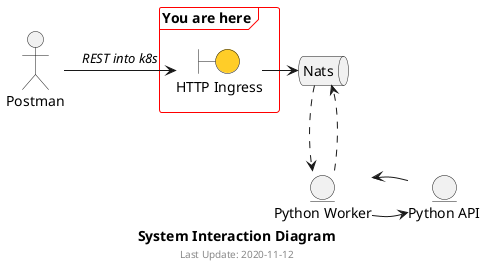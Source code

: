 @startuml interaction diagram


skinparam frame {
    borderColor Red
}

caption <b>System Interaction Diagram</b> 
footer  Last Update: 2020-11-12

actor postman as "Postman"
frame "You are here" {
boundary http_ingress as "HTTP Ingress" #FFCD28
}
queue nats as "Nats"
entity python_worker as "Python Worker"
entity python_api as "Python API"

postman -> http_ingress : <i>REST into k8s</i>
http_ingress -> nats 
python_worker ..> nats 
nats ..> python_worker

python_worker -> python_api
python_api -> python_worker

@enduml
